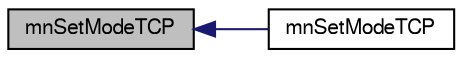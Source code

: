digraph G
{
  edge [fontname="FreeSans",fontsize="10",labelfontname="FreeSans",labelfontsize="10"];
  node [fontname="FreeSans",fontsize="10",shape=record];
  rankdir=LR;
  Node1 [label="mnSetModeTCP",height=0.2,width=0.4,color="black", fillcolor="grey75", style="filled" fontcolor="black"];
  Node1 -> Node2 [dir=back,color="midnightblue",fontsize="10",style="solid",fontname="FreeSans"];
  Node2 [label="mnSetModeTCP",height=0.2,width=0.4,color="black", fillcolor="white", style="filled",URL="$group__proc_commands.html#ga5166eca37da12ea9a75a1896c22b9e7e"];
}
